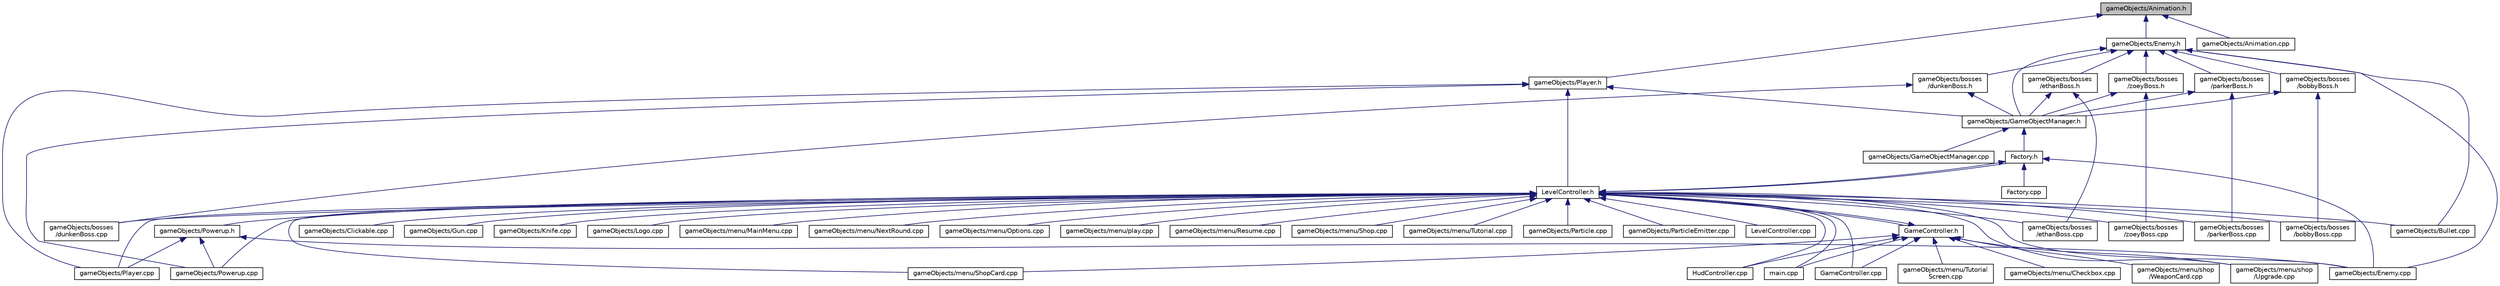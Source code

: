 digraph "gameObjects/Animation.h"
{
  edge [fontname="Helvetica",fontsize="10",labelfontname="Helvetica",labelfontsize="10"];
  node [fontname="Helvetica",fontsize="10",shape=record];
  Node1 [label="gameObjects/Animation.h",height=0.2,width=0.4,color="black", fillcolor="grey75", style="filled", fontcolor="black"];
  Node1 -> Node2 [dir="back",color="midnightblue",fontsize="10",style="solid"];
  Node2 [label="gameObjects/Player.h",height=0.2,width=0.4,color="black", fillcolor="white", style="filled",URL="$_player_8h.html"];
  Node2 -> Node3 [dir="back",color="midnightblue",fontsize="10",style="solid"];
  Node3 [label="gameObjects/GameObjectManager.h",height=0.2,width=0.4,color="black", fillcolor="white", style="filled",URL="$_game_object_manager_8h.html"];
  Node3 -> Node4 [dir="back",color="midnightblue",fontsize="10",style="solid"];
  Node4 [label="Factory.h",height=0.2,width=0.4,color="black", fillcolor="white", style="filled",URL="$_factory_8h.html"];
  Node4 -> Node5 [dir="back",color="midnightblue",fontsize="10",style="solid"];
  Node5 [label="Factory.cpp",height=0.2,width=0.4,color="black", fillcolor="white", style="filled",URL="$_factory_8cpp.html"];
  Node4 -> Node6 [dir="back",color="midnightblue",fontsize="10",style="solid"];
  Node6 [label="LevelController.h",height=0.2,width=0.4,color="black", fillcolor="white", style="filled",URL="$_level_controller_8h.html"];
  Node6 -> Node4 [dir="back",color="midnightblue",fontsize="10",style="solid"];
  Node6 -> Node7 [dir="back",color="midnightblue",fontsize="10",style="solid"];
  Node7 [label="GameController.h",height=0.2,width=0.4,color="black", fillcolor="white", style="filled",URL="$_game_controller_8h.html"];
  Node7 -> Node6 [dir="back",color="midnightblue",fontsize="10",style="solid"];
  Node7 -> Node8 [dir="back",color="midnightblue",fontsize="10",style="solid"];
  Node8 [label="GameController.cpp",height=0.2,width=0.4,color="black", fillcolor="white", style="filled",URL="$_game_controller_8cpp.html"];
  Node7 -> Node9 [dir="back",color="midnightblue",fontsize="10",style="solid"];
  Node9 [label="gameObjects/menu/Checkbox.cpp",height=0.2,width=0.4,color="black", fillcolor="white", style="filled",URL="$_checkbox_8cpp.html"];
  Node7 -> Node10 [dir="back",color="midnightblue",fontsize="10",style="solid"];
  Node10 [label="gameObjects/menu/shop\l/Upgrade.cpp",height=0.2,width=0.4,color="black", fillcolor="white", style="filled",URL="$_upgrade_8cpp.html"];
  Node7 -> Node11 [dir="back",color="midnightblue",fontsize="10",style="solid"];
  Node11 [label="gameObjects/menu/shop\l/WeaponCard.cpp",height=0.2,width=0.4,color="black", fillcolor="white", style="filled",URL="$_weapon_card_8cpp.html"];
  Node7 -> Node12 [dir="back",color="midnightblue",fontsize="10",style="solid"];
  Node12 [label="gameObjects/menu/ShopCard.cpp",height=0.2,width=0.4,color="black", fillcolor="white", style="filled",URL="$_shop_card_8cpp.html"];
  Node7 -> Node13 [dir="back",color="midnightblue",fontsize="10",style="solid"];
  Node13 [label="gameObjects/menu/Tutorial\lScreen.cpp",height=0.2,width=0.4,color="black", fillcolor="white", style="filled",URL="$_tutorial_screen_8cpp.html"];
  Node7 -> Node14 [dir="back",color="midnightblue",fontsize="10",style="solid"];
  Node14 [label="HudController.cpp",height=0.2,width=0.4,color="black", fillcolor="white", style="filled",URL="$_hud_controller_8cpp.html"];
  Node7 -> Node15 [dir="back",color="midnightblue",fontsize="10",style="solid"];
  Node15 [label="main.cpp",height=0.2,width=0.4,color="black", fillcolor="white", style="filled",URL="$main_8cpp.html"];
  Node6 -> Node8 [dir="back",color="midnightblue",fontsize="10",style="solid"];
  Node6 -> Node16 [dir="back",color="midnightblue",fontsize="10",style="solid"];
  Node16 [label="gameObjects/bosses\l/bobbyBoss.cpp",height=0.2,width=0.4,color="black", fillcolor="white", style="filled",URL="$bobby_boss_8cpp.html"];
  Node6 -> Node17 [dir="back",color="midnightblue",fontsize="10",style="solid"];
  Node17 [label="gameObjects/bosses\l/dunkenBoss.cpp",height=0.2,width=0.4,color="black", fillcolor="white", style="filled",URL="$dunken_boss_8cpp.html"];
  Node6 -> Node18 [dir="back",color="midnightblue",fontsize="10",style="solid"];
  Node18 [label="gameObjects/bosses\l/ethanBoss.cpp",height=0.2,width=0.4,color="black", fillcolor="white", style="filled",URL="$ethan_boss_8cpp.html"];
  Node6 -> Node19 [dir="back",color="midnightblue",fontsize="10",style="solid"];
  Node19 [label="gameObjects/bosses\l/parkerBoss.cpp",height=0.2,width=0.4,color="black", fillcolor="white", style="filled",URL="$parker_boss_8cpp.html"];
  Node6 -> Node20 [dir="back",color="midnightblue",fontsize="10",style="solid"];
  Node20 [label="gameObjects/bosses\l/zoeyBoss.cpp",height=0.2,width=0.4,color="black", fillcolor="white", style="filled",URL="$zoey_boss_8cpp.html"];
  Node6 -> Node21 [dir="back",color="midnightblue",fontsize="10",style="solid"];
  Node21 [label="gameObjects/Bullet.cpp",height=0.2,width=0.4,color="black", fillcolor="white", style="filled",URL="$_bullet_8cpp.html"];
  Node6 -> Node22 [dir="back",color="midnightblue",fontsize="10",style="solid"];
  Node22 [label="gameObjects/Clickable.cpp",height=0.2,width=0.4,color="black", fillcolor="white", style="filled",URL="$_clickable_8cpp.html"];
  Node6 -> Node23 [dir="back",color="midnightblue",fontsize="10",style="solid"];
  Node23 [label="gameObjects/Powerup.h",height=0.2,width=0.4,color="black", fillcolor="white", style="filled",URL="$_powerup_8h.html"];
  Node23 -> Node24 [dir="back",color="midnightblue",fontsize="10",style="solid"];
  Node24 [label="gameObjects/Enemy.cpp",height=0.2,width=0.4,color="black", fillcolor="white", style="filled",URL="$_enemy_8cpp.html"];
  Node23 -> Node25 [dir="back",color="midnightblue",fontsize="10",style="solid"];
  Node25 [label="gameObjects/Player.cpp",height=0.2,width=0.4,color="black", fillcolor="white", style="filled",URL="$_player_8cpp.html"];
  Node23 -> Node26 [dir="back",color="midnightblue",fontsize="10",style="solid"];
  Node26 [label="gameObjects/Powerup.cpp",height=0.2,width=0.4,color="black", fillcolor="white", style="filled",URL="$_powerup_8cpp.html"];
  Node6 -> Node24 [dir="back",color="midnightblue",fontsize="10",style="solid"];
  Node6 -> Node27 [dir="back",color="midnightblue",fontsize="10",style="solid"];
  Node27 [label="gameObjects/Gun.cpp",height=0.2,width=0.4,color="black", fillcolor="white", style="filled",URL="$_gun_8cpp.html"];
  Node6 -> Node28 [dir="back",color="midnightblue",fontsize="10",style="solid"];
  Node28 [label="gameObjects/Knife.cpp",height=0.2,width=0.4,color="black", fillcolor="white", style="filled",URL="$_knife_8cpp.html"];
  Node6 -> Node29 [dir="back",color="midnightblue",fontsize="10",style="solid"];
  Node29 [label="gameObjects/Logo.cpp",height=0.2,width=0.4,color="black", fillcolor="white", style="filled",URL="$_logo_8cpp.html"];
  Node6 -> Node30 [dir="back",color="midnightblue",fontsize="10",style="solid"];
  Node30 [label="gameObjects/menu/MainMenu.cpp",height=0.2,width=0.4,color="black", fillcolor="white", style="filled",URL="$_main_menu_8cpp.html"];
  Node6 -> Node31 [dir="back",color="midnightblue",fontsize="10",style="solid"];
  Node31 [label="gameObjects/menu/NextRound.cpp",height=0.2,width=0.4,color="black", fillcolor="white", style="filled",URL="$_next_round_8cpp.html"];
  Node6 -> Node32 [dir="back",color="midnightblue",fontsize="10",style="solid"];
  Node32 [label="gameObjects/menu/Options.cpp",height=0.2,width=0.4,color="black", fillcolor="white", style="filled",URL="$_options_8cpp.html"];
  Node6 -> Node33 [dir="back",color="midnightblue",fontsize="10",style="solid"];
  Node33 [label="gameObjects/menu/play.cpp",height=0.2,width=0.4,color="black", fillcolor="white", style="filled",URL="$play_8cpp.html"];
  Node6 -> Node34 [dir="back",color="midnightblue",fontsize="10",style="solid"];
  Node34 [label="gameObjects/menu/Resume.cpp",height=0.2,width=0.4,color="black", fillcolor="white", style="filled",URL="$_resume_8cpp.html"];
  Node6 -> Node10 [dir="back",color="midnightblue",fontsize="10",style="solid"];
  Node6 -> Node35 [dir="back",color="midnightblue",fontsize="10",style="solid"];
  Node35 [label="gameObjects/menu/Shop.cpp",height=0.2,width=0.4,color="black", fillcolor="white", style="filled",URL="$_shop_8cpp.html"];
  Node6 -> Node12 [dir="back",color="midnightblue",fontsize="10",style="solid"];
  Node6 -> Node36 [dir="back",color="midnightblue",fontsize="10",style="solid"];
  Node36 [label="gameObjects/menu/Tutorial.cpp",height=0.2,width=0.4,color="black", fillcolor="white", style="filled",URL="$_tutorial_8cpp.html"];
  Node6 -> Node37 [dir="back",color="midnightblue",fontsize="10",style="solid"];
  Node37 [label="gameObjects/Particle.cpp",height=0.2,width=0.4,color="black", fillcolor="white", style="filled",URL="$_particle_8cpp.html"];
  Node6 -> Node38 [dir="back",color="midnightblue",fontsize="10",style="solid"];
  Node38 [label="gameObjects/ParticleEmitter.cpp",height=0.2,width=0.4,color="black", fillcolor="white", style="filled",URL="$_particle_emitter_8cpp.html"];
  Node6 -> Node25 [dir="back",color="midnightblue",fontsize="10",style="solid"];
  Node6 -> Node26 [dir="back",color="midnightblue",fontsize="10",style="solid"];
  Node6 -> Node14 [dir="back",color="midnightblue",fontsize="10",style="solid"];
  Node6 -> Node39 [dir="back",color="midnightblue",fontsize="10",style="solid"];
  Node39 [label="LevelController.cpp",height=0.2,width=0.4,color="black", fillcolor="white", style="filled",URL="$_level_controller_8cpp.html"];
  Node6 -> Node15 [dir="back",color="midnightblue",fontsize="10",style="solid"];
  Node4 -> Node24 [dir="back",color="midnightblue",fontsize="10",style="solid"];
  Node3 -> Node40 [dir="back",color="midnightblue",fontsize="10",style="solid"];
  Node40 [label="gameObjects/GameObjectManager.cpp",height=0.2,width=0.4,color="black", fillcolor="white", style="filled",URL="$_game_object_manager_8cpp.html"];
  Node2 -> Node6 [dir="back",color="midnightblue",fontsize="10",style="solid"];
  Node2 -> Node25 [dir="back",color="midnightblue",fontsize="10",style="solid"];
  Node2 -> Node26 [dir="back",color="midnightblue",fontsize="10",style="solid"];
  Node1 -> Node41 [dir="back",color="midnightblue",fontsize="10",style="solid"];
  Node41 [label="gameObjects/Enemy.h",height=0.2,width=0.4,color="black", fillcolor="white", style="filled",URL="$_enemy_8h.html"];
  Node41 -> Node3 [dir="back",color="midnightblue",fontsize="10",style="solid"];
  Node41 -> Node42 [dir="back",color="midnightblue",fontsize="10",style="solid"];
  Node42 [label="gameObjects/bosses\l/dunkenBoss.h",height=0.2,width=0.4,color="black", fillcolor="white", style="filled",URL="$dunken_boss_8h.html"];
  Node42 -> Node3 [dir="back",color="midnightblue",fontsize="10",style="solid"];
  Node42 -> Node17 [dir="back",color="midnightblue",fontsize="10",style="solid"];
  Node41 -> Node43 [dir="back",color="midnightblue",fontsize="10",style="solid"];
  Node43 [label="gameObjects/bosses\l/ethanBoss.h",height=0.2,width=0.4,color="black", fillcolor="white", style="filled",URL="$ethan_boss_8h.html"];
  Node43 -> Node3 [dir="back",color="midnightblue",fontsize="10",style="solid"];
  Node43 -> Node18 [dir="back",color="midnightblue",fontsize="10",style="solid"];
  Node41 -> Node44 [dir="back",color="midnightblue",fontsize="10",style="solid"];
  Node44 [label="gameObjects/bosses\l/zoeyBoss.h",height=0.2,width=0.4,color="black", fillcolor="white", style="filled",URL="$zoey_boss_8h.html"];
  Node44 -> Node3 [dir="back",color="midnightblue",fontsize="10",style="solid"];
  Node44 -> Node20 [dir="back",color="midnightblue",fontsize="10",style="solid"];
  Node41 -> Node45 [dir="back",color="midnightblue",fontsize="10",style="solid"];
  Node45 [label="gameObjects/bosses\l/parkerBoss.h",height=0.2,width=0.4,color="black", fillcolor="white", style="filled",URL="$parker_boss_8h.html"];
  Node45 -> Node3 [dir="back",color="midnightblue",fontsize="10",style="solid"];
  Node45 -> Node19 [dir="back",color="midnightblue",fontsize="10",style="solid"];
  Node41 -> Node46 [dir="back",color="midnightblue",fontsize="10",style="solid"];
  Node46 [label="gameObjects/bosses\l/bobbyBoss.h",height=0.2,width=0.4,color="black", fillcolor="white", style="filled",URL="$bobby_boss_8h.html"];
  Node46 -> Node3 [dir="back",color="midnightblue",fontsize="10",style="solid"];
  Node46 -> Node16 [dir="back",color="midnightblue",fontsize="10",style="solid"];
  Node41 -> Node21 [dir="back",color="midnightblue",fontsize="10",style="solid"];
  Node41 -> Node24 [dir="back",color="midnightblue",fontsize="10",style="solid"];
  Node1 -> Node47 [dir="back",color="midnightblue",fontsize="10",style="solid"];
  Node47 [label="gameObjects/Animation.cpp",height=0.2,width=0.4,color="black", fillcolor="white", style="filled",URL="$_animation_8cpp.html"];
}
